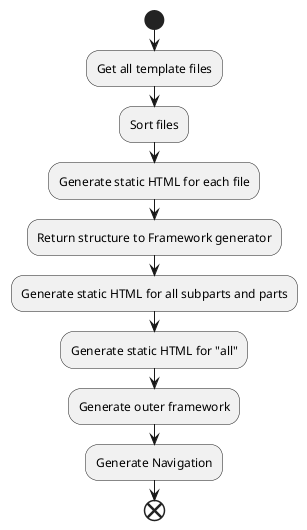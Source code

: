 @startuml

start

:Get all template files;

:Sort files;

:Generate static HTML for each file;

:Return structure to Framework generator;

:Generate static HTML for all subparts and parts;

:Generate static HTML for "all";

:Generate outer framework;

:Generate Navigation;

end

@enduml

